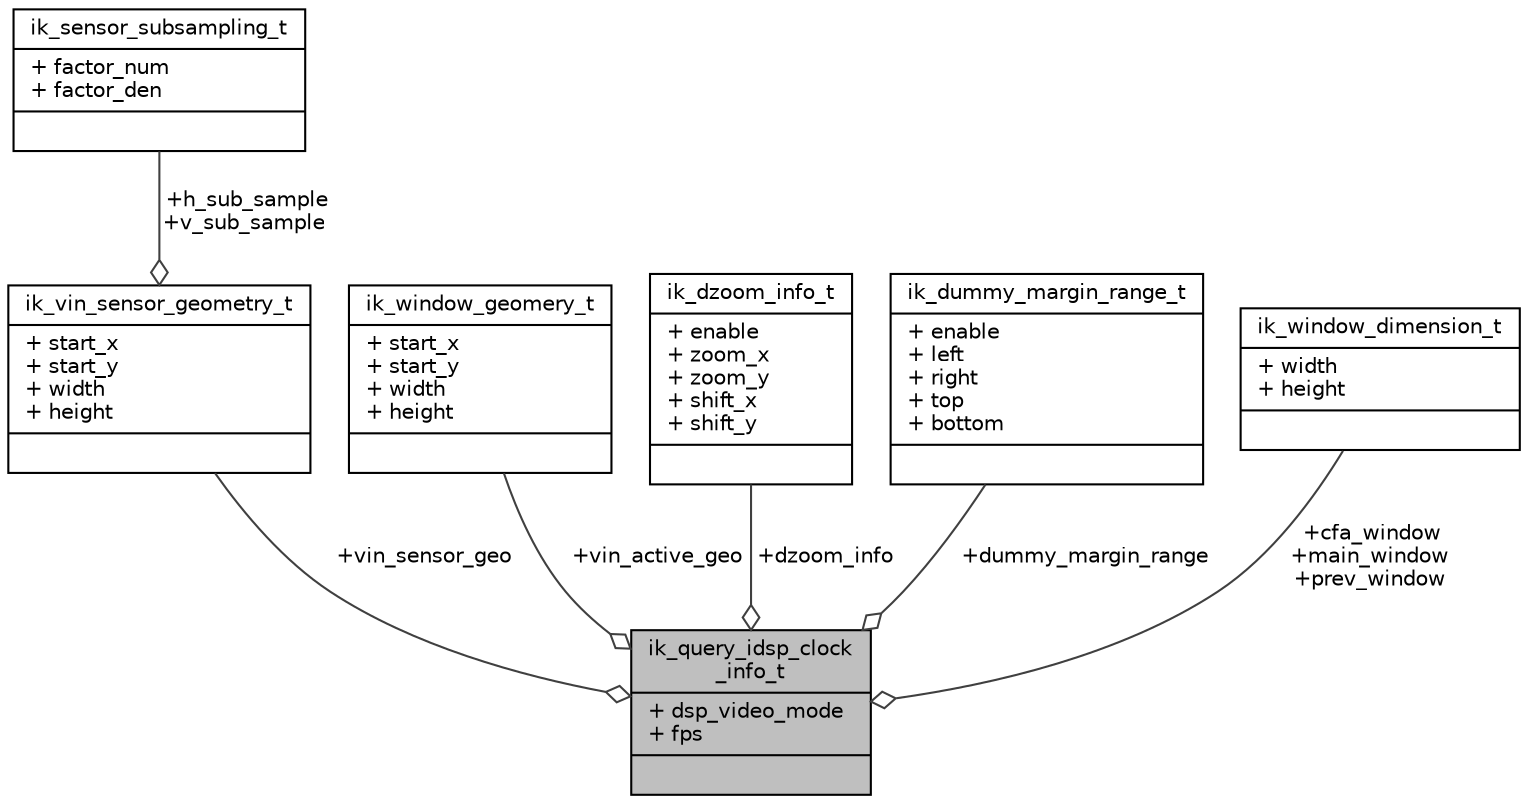 digraph "ik_query_idsp_clock_info_t"
{
 // INTERACTIVE_SVG=YES
 // LATEX_PDF_SIZE
  bgcolor="transparent";
  edge [fontname="Helvetica",fontsize="10",labelfontname="Helvetica",labelfontsize="10"];
  node [fontname="Helvetica",fontsize="10",shape=record];
  Node1 [label="{ik_query_idsp_clock\l_info_t\n|+ dsp_video_mode\l+ fps\l|}",height=0.2,width=0.4,color="black", fillcolor="grey75", style="filled", fontcolor="black",tooltip=" "];
  Node2 -> Node1 [color="grey25",fontsize="10",style="solid",label=" +vin_sensor_geo" ,arrowhead="odiamond",fontname="Helvetica"];
  Node2 [label="{ik_vin_sensor_geometry_t\n|+ start_x\l+ start_y\l+ width\l+ height\l|}",height=0.2,width=0.4,color="black",URL="$d2/d80/structik__vin__sensor__geometry__t.html",tooltip=" "];
  Node3 -> Node2 [color="grey25",fontsize="10",style="solid",label=" +h_sub_sample\n+v_sub_sample" ,arrowhead="odiamond",fontname="Helvetica"];
  Node3 [label="{ik_sensor_subsampling_t\n|+ factor_num\l+ factor_den\l|}",height=0.2,width=0.4,color="black",URL="$da/db4/structik__sensor__subsampling__t.html",tooltip=" "];
  Node4 -> Node1 [color="grey25",fontsize="10",style="solid",label=" +vin_active_geo" ,arrowhead="odiamond",fontname="Helvetica"];
  Node4 [label="{ik_window_geomery_t\n|+ start_x\l+ start_y\l+ width\l+ height\l|}",height=0.2,width=0.4,color="black",URL="$dd/d48/structik__window__geomery__t.html",tooltip=" "];
  Node5 -> Node1 [color="grey25",fontsize="10",style="solid",label=" +dzoom_info" ,arrowhead="odiamond",fontname="Helvetica"];
  Node5 [label="{ik_dzoom_info_t\n|+ enable\l+ zoom_x\l+ zoom_y\l+ shift_x\l+ shift_y\l|}",height=0.2,width=0.4,color="black",URL="$d2/dd1/structik__dzoom__info__t.html",tooltip=" "];
  Node6 -> Node1 [color="grey25",fontsize="10",style="solid",label=" +dummy_margin_range" ,arrowhead="odiamond",fontname="Helvetica"];
  Node6 [label="{ik_dummy_margin_range_t\n|+ enable\l+ left\l+ right\l+ top\l+ bottom\l|}",height=0.2,width=0.4,color="black",URL="$d5/da5/structik__dummy__margin__range__t.html",tooltip=" "];
  Node7 -> Node1 [color="grey25",fontsize="10",style="solid",label=" +cfa_window\n+main_window\n+prev_window" ,arrowhead="odiamond",fontname="Helvetica"];
  Node7 [label="{ik_window_dimension_t\n|+ width\l+ height\l|}",height=0.2,width=0.4,color="black",URL="$dc/d93/structik__window__dimension__t.html",tooltip=" "];
}
